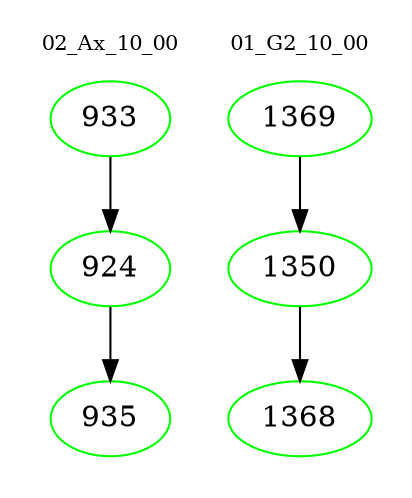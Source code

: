 digraph{
subgraph cluster_0 {
color = white
label = "02_Ax_10_00";
fontsize=10;
T0_933 [label="933", color="green"]
T0_933 -> T0_924 [color="black"]
T0_924 [label="924", color="green"]
T0_924 -> T0_935 [color="black"]
T0_935 [label="935", color="green"]
}
subgraph cluster_1 {
color = white
label = "01_G2_10_00";
fontsize=10;
T1_1369 [label="1369", color="green"]
T1_1369 -> T1_1350 [color="black"]
T1_1350 [label="1350", color="green"]
T1_1350 -> T1_1368 [color="black"]
T1_1368 [label="1368", color="green"]
}
}
